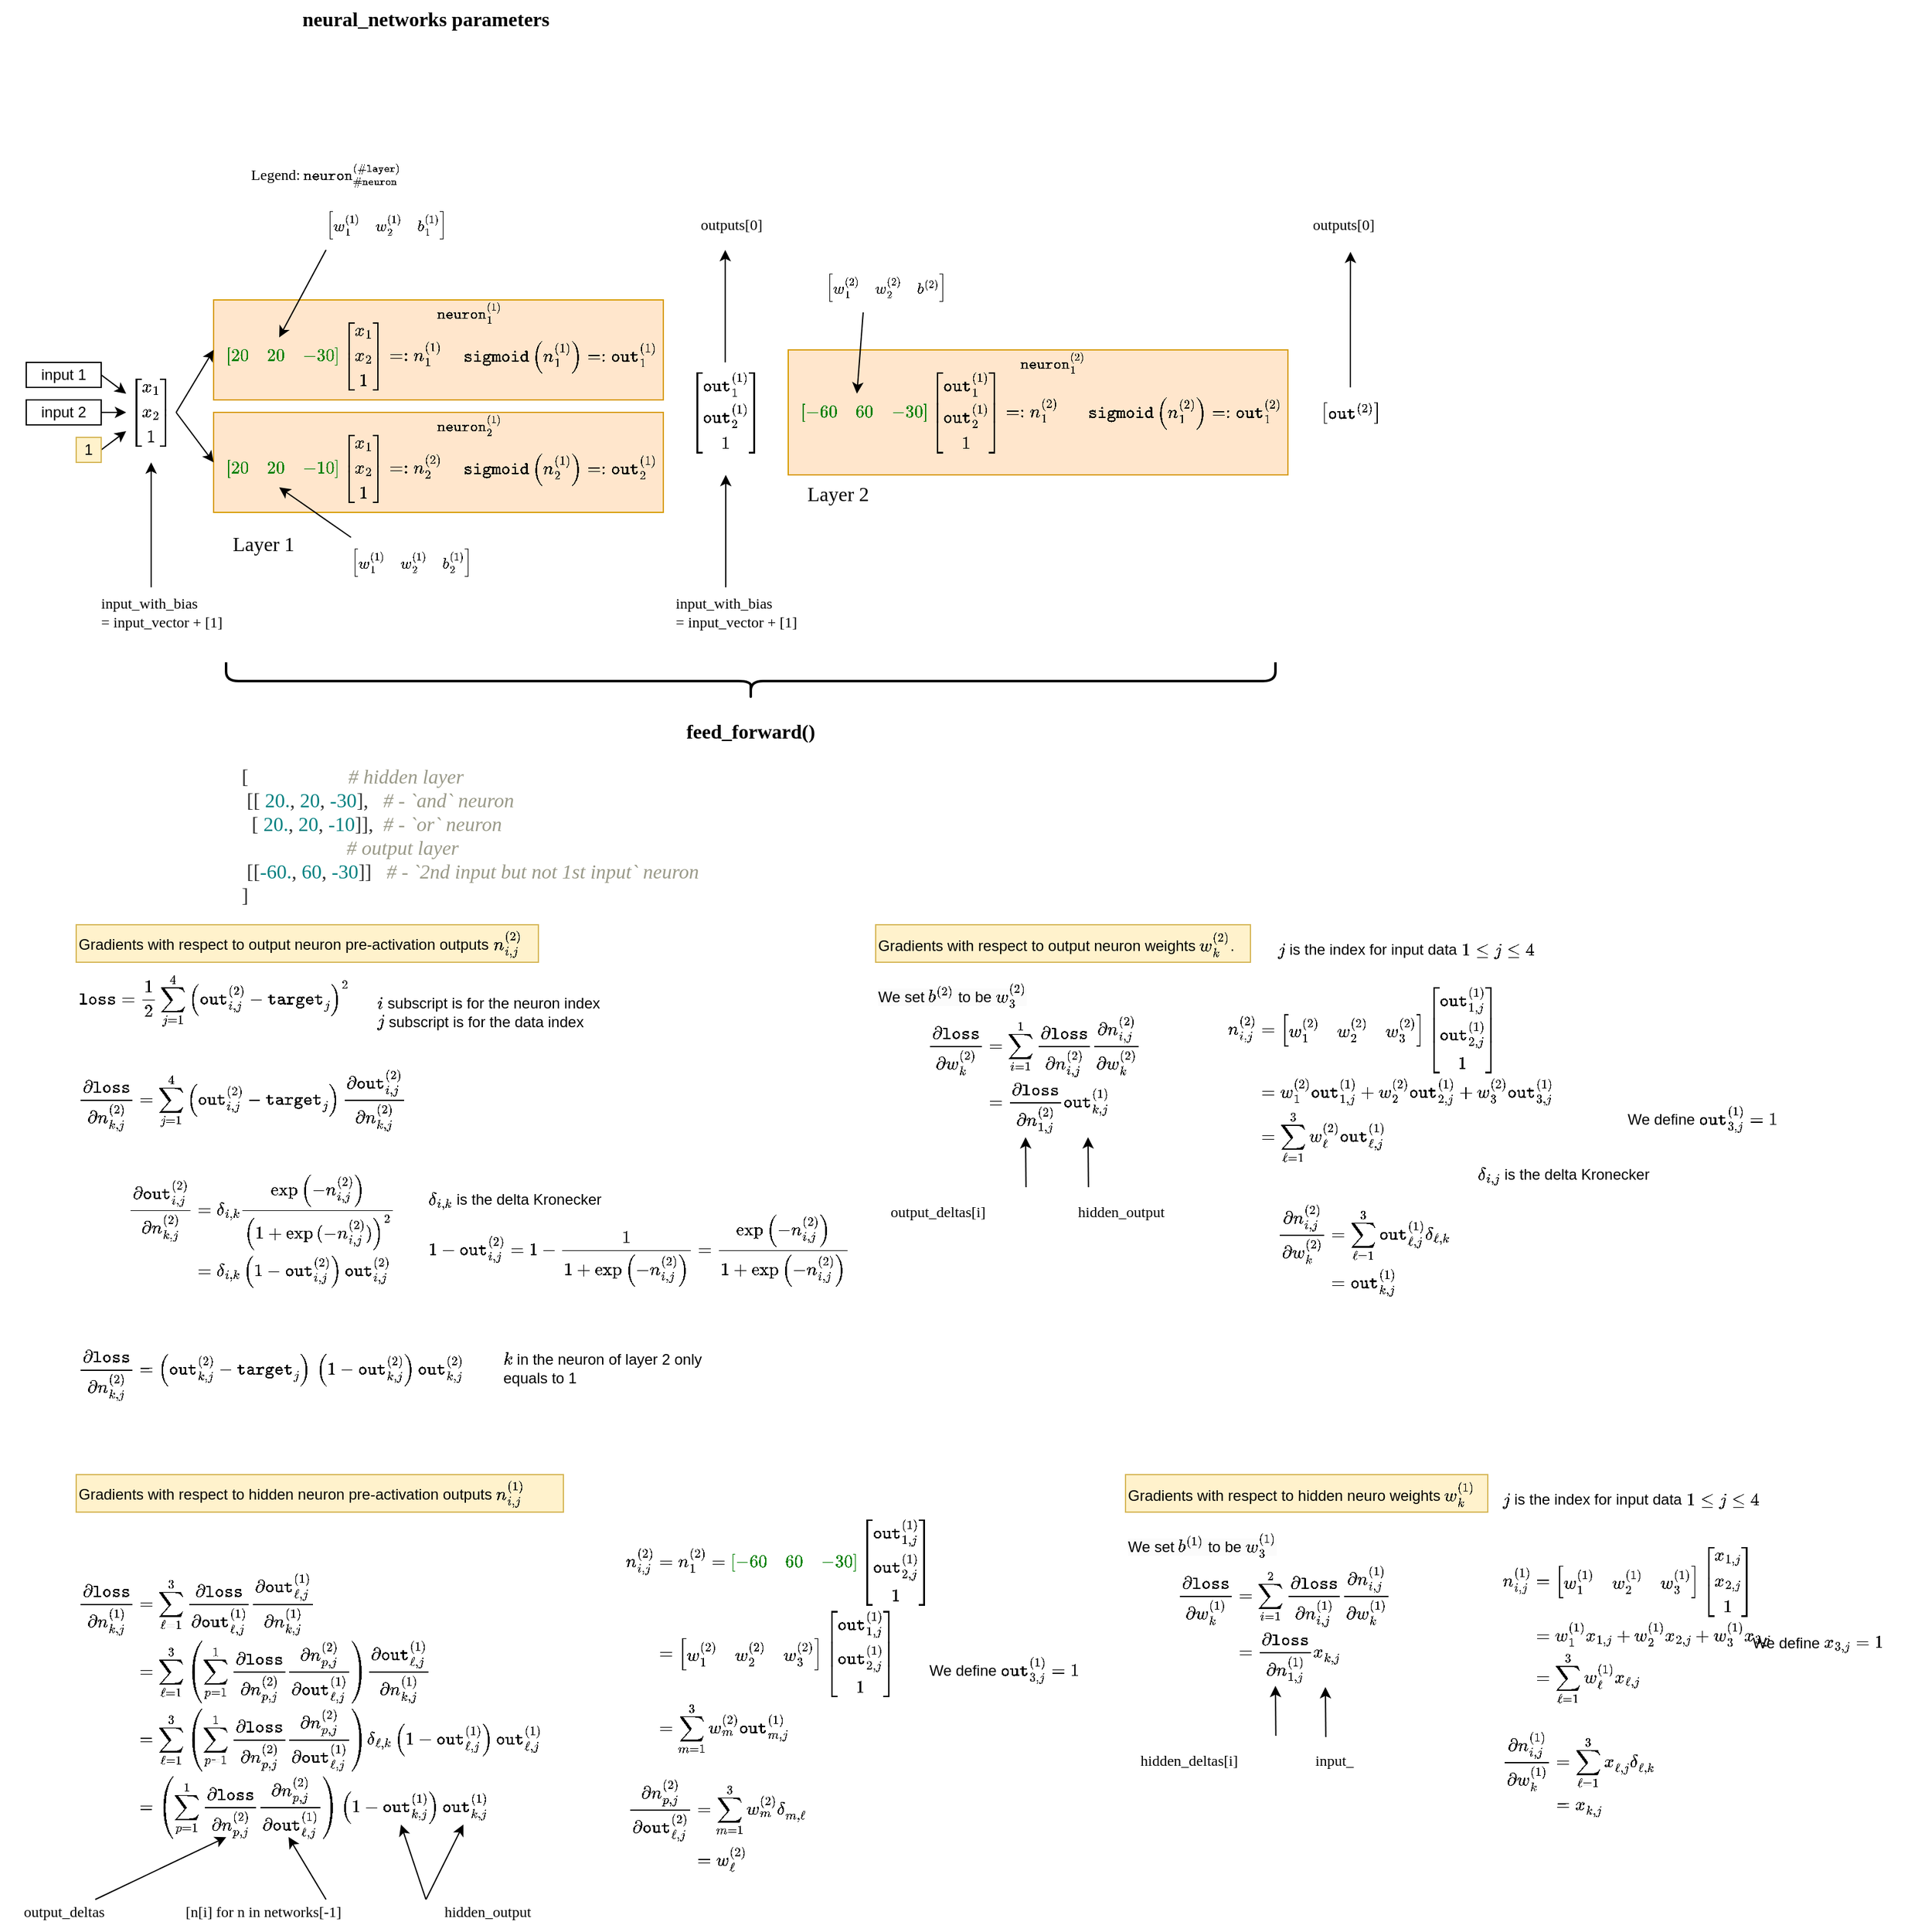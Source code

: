 <mxfile version="24.2.5" type="device">
  <diagram name="Page-1" id="Lqra2Z0Eu6S4rs1HsMGM">
    <mxGraphModel dx="797" dy="1633" grid="1" gridSize="10" guides="1" tooltips="1" connect="1" arrows="1" fold="1" page="1" pageScale="1" pageWidth="827" pageHeight="1169" math="1" shadow="0">
      <root>
        <mxCell id="0" />
        <mxCell id="1" parent="0" />
        <mxCell id="7jh2zFUbOjSaHQXrLeM8-22" value="" style="rounded=0;whiteSpace=wrap;html=1;fillColor=#ffe6cc;strokeColor=#d79b00;" parent="1" vertex="1">
          <mxGeometry x="650" y="30" width="400" height="100" as="geometry" />
        </mxCell>
        <mxCell id="7jh2zFUbOjSaHQXrLeM8-21" value="" style="rounded=0;whiteSpace=wrap;html=1;fillColor=#ffe6cc;strokeColor=#d79b00;" parent="1" vertex="1">
          <mxGeometry x="190" y="80" width="360" height="80" as="geometry" />
        </mxCell>
        <mxCell id="7jh2zFUbOjSaHQXrLeM8-20" value="" style="rounded=0;whiteSpace=wrap;html=1;fillColor=#ffe6cc;strokeColor=#d79b00;" parent="1" vertex="1">
          <mxGeometry x="190" y="-10" width="360" height="80" as="geometry" />
        </mxCell>
        <mxCell id="7jh2zFUbOjSaHQXrLeM8-33" style="rounded=0;orthogonalLoop=1;jettySize=auto;html=1;exitX=1;exitY=0.5;exitDx=0;exitDy=0;entryX=0;entryY=0.25;entryDx=0;entryDy=0;" parent="1" source="7jh2zFUbOjSaHQXrLeM8-1" target="7jh2zFUbOjSaHQXrLeM8-6" edge="1">
          <mxGeometry relative="1" as="geometry" />
        </mxCell>
        <mxCell id="7jh2zFUbOjSaHQXrLeM8-1" value="input 1" style="rounded=0;whiteSpace=wrap;html=1;" parent="1" vertex="1">
          <mxGeometry x="40" y="40" width="60" height="20" as="geometry" />
        </mxCell>
        <mxCell id="7jh2zFUbOjSaHQXrLeM8-34" style="edgeStyle=orthogonalEdgeStyle;rounded=0;orthogonalLoop=1;jettySize=auto;html=1;exitX=1;exitY=0.5;exitDx=0;exitDy=0;entryX=0;entryY=0.5;entryDx=0;entryDy=0;" parent="1" source="7jh2zFUbOjSaHQXrLeM8-2" target="7jh2zFUbOjSaHQXrLeM8-6" edge="1">
          <mxGeometry relative="1" as="geometry" />
        </mxCell>
        <mxCell id="7jh2zFUbOjSaHQXrLeM8-2" value="input 2" style="rounded=0;whiteSpace=wrap;html=1;" parent="1" vertex="1">
          <mxGeometry x="40" y="70" width="60" height="20" as="geometry" />
        </mxCell>
        <mxCell id="7jh2zFUbOjSaHQXrLeM8-35" style="rounded=0;orthogonalLoop=1;jettySize=auto;html=1;exitX=1;exitY=0.5;exitDx=0;exitDy=0;entryX=0;entryY=0.75;entryDx=0;entryDy=0;" parent="1" source="7jh2zFUbOjSaHQXrLeM8-3" target="7jh2zFUbOjSaHQXrLeM8-6" edge="1">
          <mxGeometry relative="1" as="geometry" />
        </mxCell>
        <mxCell id="7jh2zFUbOjSaHQXrLeM8-3" value="1" style="rounded=0;whiteSpace=wrap;html=1;fillColor=#fff2cc;strokeColor=#d6b656;" parent="1" vertex="1">
          <mxGeometry x="80" y="100" width="20" height="20" as="geometry" />
        </mxCell>
        <mxCell id="7jh2zFUbOjSaHQXrLeM8-4" value="&lt;pre class=&quot;hljs&quot; style=&quot;margin-top: 0px; margin-bottom: 0px; font-size: medium; overflow-x: auto; padding: 0.5em; color: rgb(51, 51, 51); background-image: initial; background-position: initial; background-size: initial; background-repeat: initial; background-attachment: initial; background-origin: initial; background-clip: initial;&quot;&gt;&lt;font face=&quot;Roboto Mono&quot; data-font-src=&quot;https://fonts.googleapis.com/css?family=Roboto+Mono&quot; style=&quot;&quot;&gt;[                    &lt;span class=&quot;hljs-comment&quot; style=&quot;color: rgb(153, 153, 136); font-style: italic;&quot;&gt;# hidden layer&lt;/span&gt;&lt;br&gt; [[ &lt;span class=&quot;hljs-number&quot; style=&quot;color: teal;&quot;&gt;20.&lt;/span&gt;, &lt;span class=&quot;hljs-number&quot; style=&quot;color: teal;&quot;&gt;20&lt;/span&gt;, &lt;span class=&quot;hljs-number&quot; style=&quot;color: teal;&quot;&gt;-30&lt;/span&gt;],   &lt;span class=&quot;hljs-comment&quot; style=&quot;color: rgb(153, 153, 136); font-style: italic;&quot;&gt;# - `and` neuron&lt;/span&gt;&lt;br&gt;  [ &lt;span class=&quot;hljs-number&quot; style=&quot;color: teal;&quot;&gt;20.&lt;/span&gt;, &lt;span class=&quot;hljs-number&quot; style=&quot;color: teal;&quot;&gt;20&lt;/span&gt;, &lt;span class=&quot;hljs-number&quot; style=&quot;color: teal;&quot;&gt;-10&lt;/span&gt;]],  &lt;span class=&quot;hljs-comment&quot; style=&quot;color: rgb(153, 153, 136); font-style: italic;&quot;&gt;# - `or` neuron&lt;/span&gt;&lt;br&gt;                     &lt;span class=&quot;hljs-comment&quot; style=&quot;color: rgb(153, 153, 136); font-style: italic;&quot;&gt;# output layer&lt;/span&gt;&lt;br&gt; [[&lt;span class=&quot;hljs-number&quot; style=&quot;color: teal;&quot;&gt;-60.&lt;/span&gt;, &lt;span class=&quot;hljs-number&quot; style=&quot;color: teal;&quot;&gt;60&lt;/span&gt;, &lt;span class=&quot;hljs-number&quot; style=&quot;color: teal;&quot;&gt;-30&lt;/span&gt;]]   &lt;span class=&quot;hljs-comment&quot; style=&quot;color: rgb(153, 153, 136); font-style: italic;&quot;&gt;# - `2nd input but not 1st input` neuron&lt;/span&gt;&lt;br&gt;]&lt;/font&gt;&lt;/pre&gt;" style="text;html=1;align=left;verticalAlign=top;whiteSpace=wrap;rounded=0;spacing=0;spacingLeft=6;" parent="1" vertex="1">
          <mxGeometry x="200" y="350" width="610" height="140" as="geometry" />
        </mxCell>
        <mxCell id="7jh2zFUbOjSaHQXrLeM8-36" style="rounded=0;orthogonalLoop=1;jettySize=auto;html=1;exitX=1;exitY=0.5;exitDx=0;exitDy=0;entryX=0;entryY=0.5;entryDx=0;entryDy=0;" parent="1" source="7jh2zFUbOjSaHQXrLeM8-6" target="7jh2zFUbOjSaHQXrLeM8-20" edge="1">
          <mxGeometry relative="1" as="geometry" />
        </mxCell>
        <mxCell id="7jh2zFUbOjSaHQXrLeM8-37" style="rounded=0;orthogonalLoop=1;jettySize=auto;html=1;exitX=1;exitY=0.5;exitDx=0;exitDy=0;entryX=0;entryY=0.5;entryDx=0;entryDy=0;" parent="1" source="7jh2zFUbOjSaHQXrLeM8-6" target="7jh2zFUbOjSaHQXrLeM8-21" edge="1">
          <mxGeometry relative="1" as="geometry" />
        </mxCell>
        <mxCell id="7jh2zFUbOjSaHQXrLeM8-6" value="\[&lt;br&gt;\begin{bmatrix}&lt;br&gt;  x_1 \\ x_2 \\ 1&lt;br&gt;\end{bmatrix}&lt;br&gt;\]" style="text;html=1;align=center;verticalAlign=middle;whiteSpace=wrap;rounded=0;spacing=0;spacingLeft=0;" parent="1" vertex="1">
          <mxGeometry x="120" y="50" width="40" height="60" as="geometry" />
        </mxCell>
        <mxCell id="7jh2zFUbOjSaHQXrLeM8-9" value="\[&lt;br&gt;{\color{green}\begin{bmatrix}&lt;br&gt;20 &amp;amp; 20 &amp;amp; -30&lt;br&gt;\end{bmatrix}}&lt;br&gt;\begin{bmatrix}&lt;br&gt;&amp;nbsp; x_1 \\ x_2 \\ 1&lt;br&gt;\end{bmatrix} =: n_1^{(1)}&lt;br&gt;\]" style="text;html=1;align=left;verticalAlign=middle;whiteSpace=wrap;rounded=0;spacing=0;spacingLeft=0;" parent="1" vertex="1">
          <mxGeometry x="200" y="20" width="170" height="30" as="geometry" />
        </mxCell>
        <mxCell id="7jh2zFUbOjSaHQXrLeM8-12" value="\[&lt;br&gt;{\color{green}\begin{bmatrix}&lt;br&gt;20 &amp;amp; 20 &amp;amp; -10&lt;br&gt;\end{bmatrix}}&lt;br&gt;\begin{bmatrix}&lt;br&gt;&amp;nbsp; x_1 \\ x_2 \\ 1&lt;br&gt;\end{bmatrix} =: n_2^{(2)}&lt;br&gt;\]" style="text;html=1;align=left;verticalAlign=middle;whiteSpace=wrap;rounded=0;spacing=0;spacingLeft=0;" parent="1" vertex="1">
          <mxGeometry x="200" y="110" width="170" height="30" as="geometry" />
        </mxCell>
        <mxCell id="7jh2zFUbOjSaHQXrLeM8-13" value="\[&lt;br&gt;&amp;nbsp; \texttt{sigmoid}\left(n_1^{(1)}\right) =: \texttt{out}_1^{(1)}&lt;br&gt;\]" style="text;html=1;align=left;verticalAlign=middle;whiteSpace=wrap;rounded=0;spacing=0;spacingLeft=0;" parent="1" vertex="1">
          <mxGeometry x="390" y="20" width="140" height="30" as="geometry" />
        </mxCell>
        <mxCell id="7jh2zFUbOjSaHQXrLeM8-14" value="\[&lt;br&gt;&amp;nbsp; \texttt{sigmoid}\left(n_2^{(1)}\right) =: \texttt{out}_2^{(1)}&lt;br&gt;\]" style="text;html=1;align=left;verticalAlign=middle;whiteSpace=wrap;rounded=0;spacing=0;spacingLeft=0;" parent="1" vertex="1">
          <mxGeometry x="390" y="110" width="140" height="30" as="geometry" />
        </mxCell>
        <mxCell id="7jh2zFUbOjSaHQXrLeM8-15" value="\[&lt;br&gt;\begin{bmatrix}&lt;br&gt;  \texttt{out}_1^{(1)} \\ \texttt{out}_2^{(1)} \\ 1&lt;br&gt;\end{bmatrix}&lt;br&gt;\]" style="text;html=1;align=center;verticalAlign=middle;whiteSpace=wrap;rounded=0;spacing=0;spacingLeft=0;" parent="1" vertex="1">
          <mxGeometry x="580" y="30" width="40" height="100" as="geometry" />
        </mxCell>
        <mxCell id="7jh2zFUbOjSaHQXrLeM8-16" value="\[&lt;br&gt;{\color{green}\begin{bmatrix}&lt;br&gt;-60 &amp;amp; 60 &amp;amp; -30&lt;br&gt;\end{bmatrix}}&lt;br&gt;\begin{bmatrix}&lt;br&gt;&amp;nbsp; \texttt{out}_1^{(1)} \\ \texttt{out}_2^{(1)} \\ 1&lt;br&gt;\end{bmatrix} =: n_1^{(2)}&lt;br&gt;\]" style="text;html=1;align=left;verticalAlign=middle;whiteSpace=wrap;rounded=0;spacing=0;spacingLeft=0;" parent="1" vertex="1">
          <mxGeometry x="660" y="65" width="180" height="30" as="geometry" />
        </mxCell>
        <mxCell id="7jh2zFUbOjSaHQXrLeM8-19" value="\[&lt;br&gt;&amp;nbsp; \texttt{sigmoid}\left(n_1^{(2)}\right) =: \texttt{out}_1^{(2)}&lt;br&gt;\]" style="text;html=1;align=left;verticalAlign=middle;whiteSpace=wrap;rounded=0;spacing=0;spacingLeft=0;" parent="1" vertex="1">
          <mxGeometry x="890" y="65" width="140" height="30" as="geometry" />
        </mxCell>
        <mxCell id="7jh2zFUbOjSaHQXrLeM8-25" value="&lt;font style=&quot;font-size: 16px;&quot; data-font-src=&quot;https://fonts.googleapis.com/css?family=Roboto+Mono&quot; face=&quot;Roboto Mono&quot;&gt;Layer 1&lt;/font&gt;" style="text;html=1;align=center;verticalAlign=middle;whiteSpace=wrap;rounded=0;spacing=0;spacingLeft=0;" parent="1" vertex="1">
          <mxGeometry x="190" y="170" width="80" height="30" as="geometry" />
        </mxCell>
        <mxCell id="7jh2zFUbOjSaHQXrLeM8-26" value="&lt;font face=&quot;Roboto Mono&quot; data-font-src=&quot;https://fonts.googleapis.com/css?family=Roboto+Mono&quot; style=&quot;font-size: 12px;&quot;&gt;&lt;b&gt;\(\texttt{neuron}_1^{(1)} \)&lt;/b&gt;&lt;/font&gt;" style="text;html=1;align=center;verticalAlign=middle;whiteSpace=wrap;rounded=0;spacing=0;spacingLeft=0;" parent="1" vertex="1">
          <mxGeometry x="360" y="-10" width="70" height="20" as="geometry" />
        </mxCell>
        <mxCell id="7jh2zFUbOjSaHQXrLeM8-30" value="&lt;font face=&quot;Roboto Mono&quot; data-font-src=&quot;https://fonts.googleapis.com/css?family=Roboto+Mono&quot; style=&quot;font-size: 12px;&quot;&gt;&lt;b&gt;\(\texttt{neuron}_2^{(1)} \)&lt;/b&gt;&lt;/font&gt;" style="text;html=1;align=center;verticalAlign=middle;whiteSpace=wrap;rounded=0;spacing=0;spacingLeft=0;" parent="1" vertex="1">
          <mxGeometry x="360" y="80" width="70" height="20" as="geometry" />
        </mxCell>
        <mxCell id="7jh2zFUbOjSaHQXrLeM8-31" value="&lt;font face=&quot;Roboto Mono&quot; data-font-src=&quot;https://fonts.googleapis.com/css?family=Roboto+Mono&quot; style=&quot;font-size: 12px;&quot;&gt;&lt;b&gt;\(\texttt{neuron}_1^{(2)} \)&lt;/b&gt;&lt;/font&gt;" style="text;html=1;align=center;verticalAlign=middle;whiteSpace=wrap;rounded=0;spacing=0;spacingLeft=0;" parent="1" vertex="1">
          <mxGeometry x="827" y="30" width="70" height="20" as="geometry" />
        </mxCell>
        <mxCell id="7jh2zFUbOjSaHQXrLeM8-32" value="&lt;font style=&quot;font-size: 16px;&quot; data-font-src=&quot;https://fonts.googleapis.com/css?family=Roboto+Mono&quot; face=&quot;Roboto Mono&quot;&gt;Layer 2&lt;/font&gt;" style="text;html=1;align=center;verticalAlign=middle;whiteSpace=wrap;rounded=0;spacing=0;spacingLeft=0;" parent="1" vertex="1">
          <mxGeometry x="650" y="130" width="80" height="30" as="geometry" />
        </mxCell>
        <mxCell id="7jh2zFUbOjSaHQXrLeM8-39" style="edgeStyle=orthogonalEdgeStyle;rounded=0;orthogonalLoop=1;jettySize=auto;html=1;exitX=0.25;exitY=0;exitDx=0;exitDy=0;" parent="1" source="7jh2zFUbOjSaHQXrLeM8-38" edge="1">
          <mxGeometry relative="1" as="geometry">
            <mxPoint x="140" y="120" as="targetPoint" />
          </mxGeometry>
        </mxCell>
        <mxCell id="7jh2zFUbOjSaHQXrLeM8-38" value="&lt;font style=&quot;font-size: 12px;&quot; data-font-src=&quot;https://fonts.googleapis.com/css?family=Roboto+Mono&quot; face=&quot;Roboto Mono&quot;&gt;input_with_bias&lt;/font&gt;&lt;div&gt;&lt;font style=&quot;font-size: 12px;&quot; data-font-src=&quot;https://fonts.googleapis.com/css?family=Roboto+Mono&quot; face=&quot;Roboto Mono&quot;&gt;= input_vector + [1]&lt;/font&gt;&lt;/div&gt;" style="text;html=1;align=left;verticalAlign=middle;whiteSpace=wrap;rounded=0;spacing=0;spacingLeft=0;" parent="1" vertex="1">
          <mxGeometry x="100" y="220" width="160" height="40" as="geometry" />
        </mxCell>
        <mxCell id="7jh2zFUbOjSaHQXrLeM8-41" style="edgeStyle=orthogonalEdgeStyle;rounded=0;orthogonalLoop=1;jettySize=auto;html=1;exitX=0.25;exitY=0;exitDx=0;exitDy=0;entryX=0.5;entryY=1;entryDx=0;entryDy=0;" parent="1" source="7jh2zFUbOjSaHQXrLeM8-40" target="7jh2zFUbOjSaHQXrLeM8-15" edge="1">
          <mxGeometry relative="1" as="geometry" />
        </mxCell>
        <mxCell id="7jh2zFUbOjSaHQXrLeM8-40" value="&lt;font style=&quot;font-size: 12px;&quot; data-font-src=&quot;https://fonts.googleapis.com/css?family=Roboto+Mono&quot; face=&quot;Roboto Mono&quot;&gt;input_with_bias&lt;/font&gt;&lt;div&gt;&lt;font style=&quot;font-size: 12px;&quot; data-font-src=&quot;https://fonts.googleapis.com/css?family=Roboto+Mono&quot; face=&quot;Roboto Mono&quot;&gt;= input_vector + [1]&lt;/font&gt;&lt;/div&gt;" style="text;html=1;align=left;verticalAlign=middle;whiteSpace=wrap;rounded=0;spacing=0;spacingLeft=0;" parent="1" vertex="1">
          <mxGeometry x="560" y="220" width="160" height="40" as="geometry" />
        </mxCell>
        <mxCell id="7jh2zFUbOjSaHQXrLeM8-42" value="\[&lt;br&gt;\begin{bmatrix}&lt;br&gt;  \texttt{out}^{(2)}&lt;br&gt;\end{bmatrix}&lt;br&gt;\]" style="text;html=1;align=center;verticalAlign=middle;whiteSpace=wrap;rounded=0;spacing=0;spacingLeft=0;" parent="1" vertex="1">
          <mxGeometry x="1080" y="60" width="40" height="40" as="geometry" />
        </mxCell>
        <mxCell id="7jh2zFUbOjSaHQXrLeM8-43" value="" style="shape=curlyBracket;whiteSpace=wrap;html=1;rounded=1;flipH=1;labelPosition=right;verticalLabelPosition=middle;align=left;verticalAlign=middle;rotation=90;strokeWidth=2;" parent="1" vertex="1">
          <mxGeometry x="605" y="-125" width="30" height="840" as="geometry" />
        </mxCell>
        <mxCell id="7jh2zFUbOjSaHQXrLeM8-44" value="&lt;font face=&quot;Roboto Mono&quot;&gt;&lt;span style=&quot;font-size: 16px;&quot;&gt;&lt;b&gt;feed_forward()&lt;/b&gt;&lt;/span&gt;&lt;/font&gt;" style="text;html=1;align=center;verticalAlign=middle;whiteSpace=wrap;rounded=0;spacing=0;spacingLeft=0;" parent="1" vertex="1">
          <mxGeometry x="580" y="320" width="80" height="30" as="geometry" />
        </mxCell>
        <mxCell id="7jh2zFUbOjSaHQXrLeM8-45" value="&lt;font face=&quot;Roboto Mono&quot;&gt;&lt;span style=&quot;font-size: 16px;&quot;&gt;&lt;b&gt;neural_networks parameters&lt;/b&gt;&lt;/span&gt;&lt;/font&gt;" style="text;html=1;align=center;verticalAlign=middle;whiteSpace=wrap;rounded=0;spacing=0;spacingLeft=0;" parent="1" vertex="1">
          <mxGeometry x="210" y="-250" width="300" height="30" as="geometry" />
        </mxCell>
        <mxCell id="7jh2zFUbOjSaHQXrLeM8-46" style="edgeStyle=orthogonalEdgeStyle;rounded=0;orthogonalLoop=1;jettySize=auto;html=1;exitX=0.25;exitY=0;exitDx=0;exitDy=0;entryX=0.5;entryY=1;entryDx=0;entryDy=0;" parent="1" edge="1">
          <mxGeometry relative="1" as="geometry">
            <mxPoint x="599.58" y="40" as="sourcePoint" />
            <mxPoint x="599.58" y="-50" as="targetPoint" />
          </mxGeometry>
        </mxCell>
        <mxCell id="7jh2zFUbOjSaHQXrLeM8-47" value="&lt;font face=&quot;Roboto Mono&quot;&gt;outputs[0]&lt;/font&gt;" style="text;html=1;align=left;verticalAlign=middle;whiteSpace=wrap;rounded=0;spacing=0;spacingLeft=0;" parent="1" vertex="1">
          <mxGeometry x="580" y="-90" width="80" height="40" as="geometry" />
        </mxCell>
        <mxCell id="7jh2zFUbOjSaHQXrLeM8-48" value="&lt;font face=&quot;Roboto Mono&quot;&gt;outputs[0]&lt;/font&gt;" style="text;html=1;align=left;verticalAlign=middle;whiteSpace=wrap;rounded=0;spacing=0;spacingLeft=0;" parent="1" vertex="1">
          <mxGeometry x="1070" y="-90" width="80" height="40" as="geometry" />
        </mxCell>
        <mxCell id="7jh2zFUbOjSaHQXrLeM8-49" style="edgeStyle=orthogonalEdgeStyle;rounded=0;orthogonalLoop=1;jettySize=auto;html=1;exitX=0.5;exitY=0;exitDx=0;exitDy=0;entryX=0.376;entryY=1.036;entryDx=0;entryDy=0;entryPerimeter=0;" parent="1" source="7jh2zFUbOjSaHQXrLeM8-42" target="7jh2zFUbOjSaHQXrLeM8-48" edge="1">
          <mxGeometry relative="1" as="geometry">
            <mxPoint x="1089.58" y="40" as="sourcePoint" />
            <mxPoint x="1089.58" y="-50" as="targetPoint" />
          </mxGeometry>
        </mxCell>
        <mxCell id="D-yXACAH2dMFJN6-eMAc-1" value="\[&lt;br&gt;\texttt{loss} = \frac{1}{2}\sum_{j=1}^4&lt;br&gt;\left(\texttt{out}_{i,j}^{(2)} - \texttt{target}_j \right)^2&lt;br&gt;\]" style="text;html=1;align=left;verticalAlign=middle;whiteSpace=wrap;rounded=0;" parent="1" vertex="1">
          <mxGeometry x="80" y="520" width="170" height="60" as="geometry" />
        </mxCell>
        <mxCell id="D-yXACAH2dMFJN6-eMAc-2" value="\(i\) subscript is for the neuron index&lt;br&gt;\(j\) subscript is for the data index" style="text;html=1;align=left;verticalAlign=middle;whiteSpace=wrap;rounded=0;" parent="1" vertex="1">
          <mxGeometry x="319" y="540" width="190" height="40" as="geometry" />
        </mxCell>
        <mxCell id="D-yXACAH2dMFJN6-eMAc-3" value="&lt;font face=&quot;Roboto Mono&quot; data-font-src=&quot;https://fonts.googleapis.com/css?family=Roboto+Mono&quot; style=&quot;font-size: 12px;&quot;&gt;Legend: \(\texttt{neuron}_{\#\texttt{neuron}}^{(\# \texttt{layer})} \)&lt;/font&gt;" style="text;html=1;align=center;verticalAlign=middle;whiteSpace=wrap;rounded=0;spacing=0;spacingLeft=0;" parent="1" vertex="1">
          <mxGeometry x="200" y="-120" width="160" height="20" as="geometry" />
        </mxCell>
        <mxCell id="D-yXACAH2dMFJN6-eMAc-4" value="\[&lt;br&gt;\frac{\partial \texttt{loss}}{\partial n_{k,j}^{(2)}} &lt;br&gt;= \sum_{j=1}^4&lt;br&gt;&amp;nbsp; &amp;nbsp;\left(\texttt{out}_{i,j}^{(2)} -&amp;nbsp; &amp;nbsp; &amp;nbsp; \texttt{target}_j \right) \, \frac{\partial \texttt{out}_{i,j}^{(2)}}{\partial n_{k,j}^{(2)}}&lt;br&gt;\]" style="text;html=1;align=left;verticalAlign=middle;whiteSpace=wrap;rounded=0;" parent="1" vertex="1">
          <mxGeometry x="80" y="600" width="290" height="60" as="geometry" />
        </mxCell>
        <mxCell id="3pLB3Bofpv_VdnrOgmji-1" value="\[&lt;br&gt;\begin{align*}&lt;br&gt;&amp;nbsp;\frac{\partial \texttt{out}_{i,j}^{(2)}}{\partial n_{k,j}^{(2)}}&lt;br&gt;&amp;amp;= \delta_{i,k} \frac{\exp{\left(-n_{ i,j}^{(2)}\right)}}{\left(1 + \exp{(-n_{i,j}^{(2)})}\right)^2} \\&lt;br&gt;&amp;amp;=\delta_{i,k} \left(1 - \texttt{out}_{i,j}^{(2)}\right) \, \texttt{out}_{i,j}^{(2)}&amp;nbsp;&lt;br&gt;\end{align*}&lt;br&gt;\]" style="text;html=1;align=left;verticalAlign=middle;whiteSpace=wrap;rounded=0;" parent="1" vertex="1">
          <mxGeometry x="120" y="680" width="220" height="110" as="geometry" />
        </mxCell>
        <mxCell id="3pLB3Bofpv_VdnrOgmji-2" value="\(\delta_{i,k}\) is the delta Kronecker" style="text;html=1;align=left;verticalAlign=middle;whiteSpace=wrap;rounded=0;" parent="1" vertex="1">
          <mxGeometry x="360" y="680" width="170" height="60" as="geometry" />
        </mxCell>
        <mxCell id="3pLB3Bofpv_VdnrOgmji-3" value="\[&lt;br&gt;1 - \texttt{out}_{i,j}^{(2)}&lt;br&gt;&amp;nbsp;= 1 - \frac{1}{1 + \exp{\left(-n_{i,j}^{(2)}\right)}}&lt;br&gt;&amp;nbsp;= \frac{\exp{\left(-n_{i,j}^{(2)}\right)}}{1 + \exp{\left(-n_{i,j}^{(2)}\right)}}&lt;br&gt;\]" style="text;html=1;align=left;verticalAlign=middle;whiteSpace=wrap;rounded=0;" parent="1" vertex="1">
          <mxGeometry x="360" y="720" width="170" height="60" as="geometry" />
        </mxCell>
        <mxCell id="3pLB3Bofpv_VdnrOgmji-4" value="\[&lt;br&gt;\frac{\partial \texttt{loss}}{\partial n_{k,j}^{(2)}} &lt;br&gt;=&amp;nbsp;\left(\texttt{out}_{k,j}^{(2)} -&amp;nbsp; &amp;nbsp; &amp;nbsp; \texttt{target}_j \right) \,\left(1 - \texttt{out}_{k,j}^{(2)}\right) \, \texttt{out}_{k,j}^{(2)}&amp;nbsp;&lt;br&gt;\]" style="text;html=1;align=left;verticalAlign=middle;whiteSpace=wrap;rounded=0;" parent="1" vertex="1">
          <mxGeometry x="80" y="820" width="290" height="60" as="geometry" />
        </mxCell>
        <mxCell id="xv4jjvaJo30C2d4thXQq-1" style="rounded=0;orthogonalLoop=1;jettySize=auto;html=1;entryX=0.25;entryY=0;entryDx=0;entryDy=0;" edge="1" parent="1" target="7jh2zFUbOjSaHQXrLeM8-16">
          <mxGeometry relative="1" as="geometry">
            <mxPoint x="710" as="sourcePoint" />
            <mxPoint x="609.58" y="-40" as="targetPoint" />
          </mxGeometry>
        </mxCell>
        <mxCell id="xv4jjvaJo30C2d4thXQq-2" value="&lt;font face=&quot;Roboto Mono&quot;&gt;\[&lt;br&gt;\begin{bmatrix}&lt;br&gt;&amp;nbsp; &amp;nbsp;w_1^{(2)} &amp;amp; w_2^{(2)} &amp;amp; b^{(2)}&lt;br&gt;\end{bmatrix}&lt;br&gt;\]&lt;/font&gt;" style="text;html=1;align=left;verticalAlign=middle;whiteSpace=wrap;rounded=0;spacing=0;spacingLeft=0;" vertex="1" parent="1">
          <mxGeometry x="680" y="-40" width="160" height="40" as="geometry" />
        </mxCell>
        <mxCell id="xv4jjvaJo30C2d4thXQq-3" value="&lt;font face=&quot;Roboto Mono&quot;&gt;\[&lt;br&gt;\begin{bmatrix}&lt;br&gt;&amp;nbsp; &amp;nbsp;w_1^{(1)} &amp;amp; w_2^{(1)} &amp;amp; b_1^{(1)}&lt;br&gt;\end{bmatrix}&lt;br&gt;\]&lt;/font&gt;" style="text;html=1;align=left;verticalAlign=middle;whiteSpace=wrap;rounded=0;spacing=0;spacingLeft=0;" vertex="1" parent="1">
          <mxGeometry x="280" y="-90" width="160" height="40" as="geometry" />
        </mxCell>
        <mxCell id="xv4jjvaJo30C2d4thXQq-4" style="rounded=0;orthogonalLoop=1;jettySize=auto;html=1;entryX=0.25;entryY=0;entryDx=0;entryDy=0;" edge="1" parent="1" target="7jh2zFUbOjSaHQXrLeM8-9">
          <mxGeometry relative="1" as="geometry">
            <mxPoint x="280" y="-50" as="sourcePoint" />
            <mxPoint x="275" y="15" as="targetPoint" />
          </mxGeometry>
        </mxCell>
        <mxCell id="xv4jjvaJo30C2d4thXQq-5" value="&lt;font face=&quot;Roboto Mono&quot;&gt;\[&lt;br&gt;\begin{bmatrix}&lt;br&gt;&amp;nbsp; &amp;nbsp;w_1^{(1)} &amp;amp; w_2^{(1)} &amp;amp; b_2^{(1)}&lt;br&gt;\end{bmatrix}&lt;br&gt;\]&lt;/font&gt;" style="text;html=1;align=left;verticalAlign=middle;whiteSpace=wrap;rounded=0;spacing=0;spacingLeft=0;" vertex="1" parent="1">
          <mxGeometry x="300" y="180" width="160" height="40" as="geometry" />
        </mxCell>
        <mxCell id="xv4jjvaJo30C2d4thXQq-6" style="rounded=0;orthogonalLoop=1;jettySize=auto;html=1;entryX=0.25;entryY=1;entryDx=0;entryDy=0;exitX=0;exitY=0;exitDx=0;exitDy=0;" edge="1" parent="1" source="xv4jjvaJo30C2d4thXQq-5" target="7jh2zFUbOjSaHQXrLeM8-12">
          <mxGeometry relative="1" as="geometry">
            <mxPoint x="290" y="-40" as="sourcePoint" />
            <mxPoint x="253" y="30" as="targetPoint" />
          </mxGeometry>
        </mxCell>
        <mxCell id="xv4jjvaJo30C2d4thXQq-7" value="Gradients with respect to output neuron pre-activation outputs \(n_{i,j}^{(2)}\)&amp;nbsp;" style="text;html=1;align=left;verticalAlign=middle;whiteSpace=wrap;rounded=0;fillColor=#fff2cc;strokeColor=#d6b656;" vertex="1" parent="1">
          <mxGeometry x="80" y="490" width="370" height="30" as="geometry" />
        </mxCell>
        <mxCell id="xv4jjvaJo30C2d4thXQq-8" value="Gradients with respect to output neuron weights \(w_k^{(2)}\)." style="text;html=1;align=left;verticalAlign=middle;whiteSpace=wrap;rounded=0;fillColor=#fff2cc;strokeColor=#d6b656;" vertex="1" parent="1">
          <mxGeometry x="720" y="490" width="300" height="30" as="geometry" />
        </mxCell>
        <mxCell id="xv4jjvaJo30C2d4thXQq-9" value="\[&lt;br&gt;\begin{align*}&lt;br&gt;\frac{\partial \texttt{loss}}{\partial w_k^{(2)}} &lt;br&gt;&amp;amp;= \sum_{i=1}^1\frac{\partial \texttt{loss}}{\partial n_{i,j}^{(2)}}&lt;br&gt;&amp;nbsp; &amp;nbsp; \frac{\partial n_{i,j}^{(2)}}{\partial w_k^{(2)}} \\&lt;br&gt;&amp;amp;= \frac{\partial \texttt{loss}}{\partial n_{1,j}^{(2)}}&lt;br&gt;&amp;nbsp; &amp;nbsp; &amp;nbsp;\texttt{out}_{k,j}^{(1)}&lt;br&gt;\end{align*}&lt;br&gt;\]" style="text;html=1;align=left;verticalAlign=middle;whiteSpace=wrap;rounded=0;" vertex="1" parent="1">
          <mxGeometry x="760" y="560" width="270" height="100" as="geometry" />
        </mxCell>
        <mxCell id="xv4jjvaJo30C2d4thXQq-11" value="\[&lt;br&gt;\begin{align*}&lt;br&gt;n_{i,j}^{(2)} &amp;amp;=\begin{bmatrix}&lt;br&gt;&amp;nbsp; &amp;nbsp; w_1^{(2)} &amp;amp; w_2^{(2)} &amp;amp; w_3^{(2)}&lt;br&gt;&amp;nbsp; &amp;nbsp; \end{bmatrix}&lt;br&gt;&amp;nbsp;\begin{bmatrix}&lt;br&gt;&amp;nbsp; &amp;nbsp; &amp;nbsp;\texttt{out}_{1,j}^{(1)} \\ \texttt{out}_{2,j}^{(1)} \\ 1&lt;br&gt;&amp;nbsp; \end{bmatrix} \\&lt;br&gt;&amp;nbsp; &amp;amp;=&amp;nbsp;w_1^{(2)}&amp;nbsp;\texttt{out}_{1, j}^{(1)} +&lt;br&gt;&amp;nbsp; &amp;nbsp; &amp;nbsp; &amp;nbsp;&amp;nbsp;w_2^{(2)}&amp;nbsp;\texttt{out}_{2,j}^{(1)} +&amp;nbsp;&lt;br&gt;&amp;nbsp; &amp;nbsp; &amp;nbsp; &amp;nbsp; w_3^{(2)} \texttt{out}_{3, j}^{(1)} \\&lt;br&gt;&amp;nbsp; &amp;amp;= \sum_{\ell=1}^3 w_\ell^{(2)}&lt;br&gt;&amp;nbsp; &amp;nbsp; &amp;nbsp; &amp;nbsp; &amp;nbsp;\texttt{out}_{\ell,j}^{(1)}&lt;br&gt;\end{align*}&lt;br&gt;\]" style="text;html=1;align=left;verticalAlign=middle;whiteSpace=wrap;rounded=0;" vertex="1" parent="1">
          <mxGeometry x="1000" y="560" width="240" height="100" as="geometry" />
        </mxCell>
        <mxCell id="xv4jjvaJo30C2d4thXQq-12" value="\[&lt;br&gt;\begin{align*}&lt;br&gt;\frac{\partial n_{i,j}^{(2)}}{\partial w_k^{(2)}}&lt;br&gt;&amp;nbsp;&amp;amp;= \sum_{\ell=1}^3 \texttt{out}_{\ell,j}^{(1)} \delta_{\ell,k} \\&lt;br&gt;&amp;nbsp;&amp;amp;= \texttt{out}_{k,j}^{(1)}&lt;br&gt;\end{align*}&lt;br&gt;\]" style="text;html=1;align=left;verticalAlign=middle;whiteSpace=wrap;rounded=0;" vertex="1" parent="1">
          <mxGeometry x="1040" y="700" width="240" height="100" as="geometry" />
        </mxCell>
        <mxCell id="xv4jjvaJo30C2d4thXQq-13" value="\(j\) is the index for input data \(1 \leq j \leq 4\)" style="text;html=1;align=left;verticalAlign=middle;whiteSpace=wrap;rounded=0;" vertex="1" parent="1">
          <mxGeometry x="1040" y="500" width="230" height="20" as="geometry" />
        </mxCell>
        <mxCell id="xv4jjvaJo30C2d4thXQq-14" value="We define \(\texttt{out}_{3,j}^{(1)} = 1\)" style="text;html=1;align=left;verticalAlign=middle;whiteSpace=wrap;rounded=0;" vertex="1" parent="1">
          <mxGeometry x="1320" y="630" width="139" height="30" as="geometry" />
        </mxCell>
        <mxCell id="xv4jjvaJo30C2d4thXQq-15" value="\(\delta_{i,j}\) is the delta Kronecker" style="text;html=1;align=left;verticalAlign=middle;whiteSpace=wrap;rounded=0;" vertex="1" parent="1">
          <mxGeometry x="1200" y="680" width="170" height="20" as="geometry" />
        </mxCell>
        <mxCell id="xv4jjvaJo30C2d4thXQq-17" style="rounded=0;orthogonalLoop=1;jettySize=auto;html=1;entryX=0.5;entryY=1;entryDx=0;entryDy=0;" edge="1" parent="1">
          <mxGeometry relative="1" as="geometry">
            <mxPoint x="840.34" y="700" as="sourcePoint" />
            <mxPoint x="840" y="660" as="targetPoint" />
          </mxGeometry>
        </mxCell>
        <mxCell id="xv4jjvaJo30C2d4thXQq-18" value="&lt;font data-font-src=&quot;https://fonts.googleapis.com/css?family=Roboto+Mono&quot; face=&quot;Roboto Mono&quot;&gt;output_deltas[i]&lt;/font&gt;" style="text;html=1;align=left;verticalAlign=middle;whiteSpace=wrap;rounded=0;" vertex="1" parent="1">
          <mxGeometry x="730" y="710" width="120" height="20" as="geometry" />
        </mxCell>
        <mxCell id="xv4jjvaJo30C2d4thXQq-19" value="&lt;span style=&quot;color: rgb(0, 0, 0); font-family: Helvetica; font-size: 12px; font-style: normal; font-variant-ligatures: normal; font-variant-caps: normal; font-weight: 400; letter-spacing: normal; orphans: 2; text-align: left; text-indent: 0px; text-transform: none; widows: 2; word-spacing: 0px; -webkit-text-stroke-width: 0px; white-space: normal; background-color: rgb(251, 251, 251); text-decoration-thickness: initial; text-decoration-style: initial; text-decoration-color: initial; display: inline !important; float: none;&quot;&gt;We set \(b^{(2)}\) to be \(w_3^{(2)}\)&lt;/span&gt;" style="text;whiteSpace=wrap;html=1;" vertex="1" parent="1">
          <mxGeometry x="720" y="530" width="220" height="30" as="geometry" />
        </mxCell>
        <mxCell id="xv4jjvaJo30C2d4thXQq-20" value="Gradients with respect to hidden neuron pre-activation outputs \(n_{i, j}^{(1)}\)" style="text;html=1;align=left;verticalAlign=middle;whiteSpace=wrap;rounded=0;fillColor=#fff2cc;strokeColor=#d6b656;" vertex="1" parent="1">
          <mxGeometry x="80" y="930" width="390" height="30" as="geometry" />
        </mxCell>
        <mxCell id="xv4jjvaJo30C2d4thXQq-21" value="\[&lt;br&gt;\begin{align*}&lt;br&gt;\frac{\partial \texttt{loss}}{\partial n_{k,j}^{(1)}}&lt;br&gt;&amp;amp;= \sum_{\ell=1}^3\frac{\partial \texttt{loss}}{\partial \texttt{out}_{\ell, j}^{(1)}}&lt;br&gt;&amp;nbsp; &amp;nbsp; &amp;nbsp;\frac{\partial \texttt{out}_{\ell, j}^{(1)}}{\partial n_{k,j}^{(1)}} \\&lt;br&gt;&amp;amp;=\sum_{\ell=1}^3 \left(&lt;br&gt;&amp;nbsp; &amp;nbsp; &amp;nbsp; \sum_{p=1}^1&lt;br&gt;&amp;nbsp; &amp;nbsp; &amp;nbsp; \frac{\partial \texttt{loss}}{\partial n_{p,j}^{(2)}}&lt;br&gt;&amp;nbsp; &amp;nbsp; &amp;nbsp; \frac{\partial n_{p,j}^{(2)}}{\partial \texttt{out}_{\ell,j}^{(1)}}&lt;br&gt;&amp;nbsp; &amp;nbsp; &amp;nbsp; \right)&lt;br&gt;&amp;nbsp; &amp;nbsp; &amp;nbsp;\frac{\partial \texttt{out}_{\ell,j}^{(1)}}{\partial n_{k, j}^{(1)}} \\&lt;br&gt;&amp;amp;= \sum_{\ell=1}^3 \left(&lt;br&gt;&amp;nbsp; &amp;nbsp; &amp;nbsp; &amp;nbsp; &amp;nbsp;\sum_{p=1}^1&lt;br&gt;&amp;nbsp;\frac{\partial \texttt{loss}}{\partial n_{p,j}^{(2)}}&lt;br&gt;&amp;nbsp; &amp;nbsp; &amp;nbsp; \frac{\partial n_{p,j}^{(2)}}{\partial \texttt{out}_{\ell,j}^{(1)}}&lt;br&gt;&amp;nbsp; &amp;nbsp; &amp;nbsp;\right)\delta_{\ell,k} \left(1 - \texttt{out}_{\ell,j}^{(1)}\right) \, \texttt{out}_{\ell,j}^{(1)} \\&lt;br&gt;&amp;amp;= \left(&amp;nbsp;&lt;br&gt;&amp;nbsp; &amp;nbsp; &amp;nbsp; \sum_{p=1}^1&lt;br&gt;&amp;nbsp; &amp;nbsp; &amp;nbsp; &amp;nbsp; &amp;nbsp; \frac{\partial \texttt{loss}}{\partial n_{p,j}^{(2)}}&lt;br&gt;&amp;nbsp; &amp;nbsp; &amp;nbsp; &amp;nbsp; &amp;nbsp; \frac{\partial n_{p,j}^{(2)}}{\partial \texttt{out}_{\ell,j}^{(1)}}&lt;br&gt;&amp;nbsp; &amp;nbsp; &amp;nbsp;\right)&lt;br&gt;&amp;nbsp; &amp;nbsp; &amp;nbsp; \left(1 - \texttt{out}_{k,j}^{(1)}\right) \, \texttt{out}_{k,j}^{(1)}&lt;br&gt;\end{align*}&lt;br&gt;\]" style="text;html=1;align=left;verticalAlign=middle;whiteSpace=wrap;rounded=0;" vertex="1" parent="1">
          <mxGeometry x="80" y="1000" width="420" height="230" as="geometry" />
        </mxCell>
        <mxCell id="xv4jjvaJo30C2d4thXQq-22" style="rounded=0;orthogonalLoop=1;jettySize=auto;html=1;entryX=0.5;entryY=1;entryDx=0;entryDy=0;" edge="1" parent="1">
          <mxGeometry relative="1" as="geometry">
            <mxPoint x="890.34" y="700" as="sourcePoint" />
            <mxPoint x="890" y="660" as="targetPoint" />
          </mxGeometry>
        </mxCell>
        <mxCell id="xv4jjvaJo30C2d4thXQq-23" value="&lt;font data-font-src=&quot;https://fonts.googleapis.com/css?family=Roboto+Mono&quot; face=&quot;Roboto Mono&quot;&gt;hidden_output&lt;/font&gt;" style="text;html=1;align=left;verticalAlign=middle;whiteSpace=wrap;rounded=0;" vertex="1" parent="1">
          <mxGeometry x="880" y="710" width="120" height="20" as="geometry" />
        </mxCell>
        <mxCell id="xv4jjvaJo30C2d4thXQq-24" value="\[&lt;br&gt;\begin{align*}&lt;br&gt;&amp;nbsp;n_{i,j}^{(2)} &amp;amp;=&amp;nbsp; n_1^{(2)}&lt;br&gt;&amp;nbsp;= {\color{green}\begin{bmatrix}&lt;br&gt;-60 &amp;amp; 60 &amp;amp; -30&lt;br&gt;\end{bmatrix}}&lt;br&gt;\begin{bmatrix}&lt;br&gt;&amp;nbsp; \texttt{out}_{1, j}^{(1)} \\ \texttt{out}_{2,j}^{(1)} \\ 1&lt;br&gt;\end{bmatrix} \\&lt;br&gt;&amp;nbsp; &amp;amp;= \begin{bmatrix}&lt;br&gt;&amp;nbsp; &amp;nbsp; &amp;nbsp;w_{1}^{(2)} &amp;amp; w_{2}^{(2)} &amp;amp; w_{3}^{(2)}&lt;br&gt;\end{bmatrix}&amp;nbsp;&amp;nbsp;&lt;br&gt;&amp;nbsp; &amp;nbsp; \begin{bmatrix}&lt;br&gt;&amp;nbsp; \texttt{out}_{1,j}^{(1)} \\ \texttt{out}_{2,j}^{(1)} \\ 1&lt;br&gt;\end{bmatrix} \\&lt;br&gt;&amp;nbsp; &amp;amp;= \sum_{m=1}^3 w_{m}^{(2)} \texttt{out}_{m, j}^{(1)}&lt;br&gt;\end{align*}&lt;br&gt;\]" style="text;html=1;align=left;verticalAlign=middle;whiteSpace=wrap;rounded=0;spacing=0;spacingLeft=0;" vertex="1" parent="1">
          <mxGeometry x="520" y="960" width="280" height="200" as="geometry" />
        </mxCell>
        <mxCell id="xv4jjvaJo30C2d4thXQq-25" value="We define \(\texttt{out}_{3,j}^{(1)} = 1\)" style="text;html=1;align=left;verticalAlign=middle;whiteSpace=wrap;rounded=0;" vertex="1" parent="1">
          <mxGeometry x="760.5" y="1071" width="139" height="30" as="geometry" />
        </mxCell>
        <mxCell id="xv4jjvaJo30C2d4thXQq-27" value="\[&lt;br&gt;\begin{align*}&lt;br&gt;\frac{\partial n_{p,j}^{(2)}}{\partial \texttt{out}_{\ell,j}^{(2)}}&lt;br&gt;&amp;nbsp;&amp;amp;= \sum_{m=1}^3 w_m^{(2)} \delta_{m,\ell}^{} \\&lt;br&gt;&amp;nbsp;&amp;amp;= w_\ell^{(2)}&lt;br&gt;\end{align*}&lt;br&gt;\]" style="text;html=1;align=left;verticalAlign=middle;whiteSpace=wrap;rounded=0;" vertex="1" parent="1">
          <mxGeometry x="520" y="1160" width="240" height="100" as="geometry" />
        </mxCell>
        <mxCell id="xv4jjvaJo30C2d4thXQq-28" value="\(k\) in the neuron of layer 2 only equals to 1" style="text;html=1;align=left;verticalAlign=middle;whiteSpace=wrap;rounded=0;" vertex="1" parent="1">
          <mxGeometry x="420" y="830" width="170" height="30" as="geometry" />
        </mxCell>
        <mxCell id="xv4jjvaJo30C2d4thXQq-29" style="rounded=0;orthogonalLoop=1;jettySize=auto;html=1;entryX=0.619;entryY=0.913;entryDx=0;entryDy=0;entryPerimeter=0;" edge="1" parent="1" target="xv4jjvaJo30C2d4thXQq-21">
          <mxGeometry relative="1" as="geometry">
            <mxPoint x="359.96" y="1270" as="sourcePoint" />
            <mxPoint x="359.62" y="1230" as="targetPoint" />
          </mxGeometry>
        </mxCell>
        <mxCell id="xv4jjvaJo30C2d4thXQq-30" style="rounded=0;orthogonalLoop=1;jettySize=auto;html=1;entryX=0.738;entryY=0.913;entryDx=0;entryDy=0;entryPerimeter=0;" edge="1" parent="1" target="xv4jjvaJo30C2d4thXQq-21">
          <mxGeometry relative="1" as="geometry">
            <mxPoint x="360" y="1270" as="sourcePoint" />
            <mxPoint x="350" y="1220" as="targetPoint" />
          </mxGeometry>
        </mxCell>
        <mxCell id="xv4jjvaJo30C2d4thXQq-31" value="&lt;font face=&quot;Roboto Mono&quot; data-font-src=&quot;https://fonts.googleapis.com/css?family=Roboto+Mono&quot;&gt;hidden_output&lt;/font&gt;" style="text;html=1;align=center;verticalAlign=middle;whiteSpace=wrap;rounded=0;" vertex="1" parent="1">
          <mxGeometry x="359" y="1270" width="101" height="20" as="geometry" />
        </mxCell>
        <mxCell id="xv4jjvaJo30C2d4thXQq-32" style="rounded=0;orthogonalLoop=1;jettySize=auto;html=1;entryX=0.286;entryY=0.957;entryDx=0;entryDy=0;entryPerimeter=0;exitX=0.75;exitY=0;exitDx=0;exitDy=0;" edge="1" parent="1" source="xv4jjvaJo30C2d4thXQq-34" target="xv4jjvaJo30C2d4thXQq-21">
          <mxGeometry relative="1" as="geometry">
            <mxPoint x="200" y="1260" as="sourcePoint" />
            <mxPoint x="201" y="1231" as="targetPoint" />
          </mxGeometry>
        </mxCell>
        <mxCell id="xv4jjvaJo30C2d4thXQq-33" style="rounded=0;orthogonalLoop=1;jettySize=auto;html=1;entryX=0.286;entryY=0.957;entryDx=0;entryDy=0;entryPerimeter=0;exitX=0.75;exitY=0;exitDx=0;exitDy=0;" edge="1" parent="1" source="xv4jjvaJo30C2d4thXQq-35">
          <mxGeometry relative="1" as="geometry">
            <mxPoint x="250" y="1260" as="sourcePoint" />
            <mxPoint x="250" y="1220" as="targetPoint" />
          </mxGeometry>
        </mxCell>
        <mxCell id="xv4jjvaJo30C2d4thXQq-34" value="&lt;font face=&quot;Roboto Mono&quot; data-font-src=&quot;https://fonts.googleapis.com/css?family=Roboto+Mono&quot;&gt;output_deltas&lt;/font&gt;" style="text;html=1;align=center;verticalAlign=middle;whiteSpace=wrap;rounded=0;" vertex="1" parent="1">
          <mxGeometry x="19.5" y="1270" width="101" height="20" as="geometry" />
        </mxCell>
        <mxCell id="xv4jjvaJo30C2d4thXQq-35" value="&lt;font face=&quot;Roboto Mono&quot; data-font-src=&quot;https://fonts.googleapis.com/css?family=Roboto+Mono&quot;&gt;[n[i] for n in networks[-1]&lt;/font&gt;" style="text;html=1;align=center;verticalAlign=middle;whiteSpace=wrap;rounded=0;" vertex="1" parent="1">
          <mxGeometry x="130" y="1270" width="200" height="20" as="geometry" />
        </mxCell>
        <mxCell id="xv4jjvaJo30C2d4thXQq-36" value="Gradients with respect to hidden neuro weights \(w_k^{(1)}\)" style="text;html=1;align=left;verticalAlign=middle;whiteSpace=wrap;rounded=0;fillColor=#fff2cc;strokeColor=#d6b656;" vertex="1" parent="1">
          <mxGeometry x="920" y="930" width="290" height="30" as="geometry" />
        </mxCell>
        <mxCell id="xv4jjvaJo30C2d4thXQq-38" value="&lt;span style=&quot;color: rgb(0, 0, 0); font-family: Helvetica; font-size: 12px; font-style: normal; font-variant-ligatures: normal; font-variant-caps: normal; font-weight: 400; letter-spacing: normal; orphans: 2; text-align: left; text-indent: 0px; text-transform: none; widows: 2; word-spacing: 0px; -webkit-text-stroke-width: 0px; white-space: normal; background-color: rgb(251, 251, 251); text-decoration-thickness: initial; text-decoration-style: initial; text-decoration-color: initial; display: inline !important; float: none;&quot;&gt;We set \(b^{(1)}\) to be \(w_3^{(1)}\)&lt;/span&gt;" style="text;whiteSpace=wrap;html=1;" vertex="1" parent="1">
          <mxGeometry x="920" y="970" width="220" height="30" as="geometry" />
        </mxCell>
        <mxCell id="xv4jjvaJo30C2d4thXQq-39" value="\(j\) is the index for input data \(1 \leq j \leq 4\)" style="text;html=1;align=left;verticalAlign=middle;whiteSpace=wrap;rounded=0;" vertex="1" parent="1">
          <mxGeometry x="1220" y="940" width="230" height="20" as="geometry" />
        </mxCell>
        <mxCell id="xv4jjvaJo30C2d4thXQq-40" value="\[&lt;br&gt;\begin{align*}&lt;br&gt;\frac{\partial \texttt{loss}}{\partial w_k^{(1)}} &lt;br&gt;&amp;amp;= \sum_{i=1}^2\frac{\partial \texttt{loss}}{\partial n_{i,j}^{(1)}}&lt;br&gt;&amp;nbsp; &amp;nbsp; \frac{\partial n_{i,j}^{(1)}}{\partial w_k^{(1)}} \\&lt;br&gt;&amp;amp;= \frac{\partial \texttt{loss}}{\partial n_{1,j}^{(1)}}&lt;br&gt;&amp;nbsp; &amp;nbsp; &amp;nbsp;x_{k,j}^{}&lt;br&gt;\end{align*}&lt;br&gt;\]" style="text;html=1;align=left;verticalAlign=middle;whiteSpace=wrap;rounded=0;" vertex="1" parent="1">
          <mxGeometry x="960" y="1000" width="270" height="100" as="geometry" />
        </mxCell>
        <mxCell id="xv4jjvaJo30C2d4thXQq-41" value="\[&lt;br&gt;\begin{align*}&lt;br&gt;n_{i,j}^{(1)} &amp;amp;=\begin{bmatrix}&lt;br&gt;&amp;nbsp; &amp;nbsp; w_1^{(1)} &amp;amp; w_2^{(1)} &amp;amp; w_3^{(1)}&lt;br&gt;&amp;nbsp; &amp;nbsp; \end{bmatrix}&lt;br&gt;&amp;nbsp;\begin{bmatrix}&lt;br&gt;&amp;nbsp; &amp;nbsp; &amp;nbsp;x_{1,j} \\ x_{2,j} \\ 1&lt;br&gt;&amp;nbsp; \end{bmatrix} \\&lt;br&gt;&amp;nbsp; &amp;amp;=&amp;nbsp;w_1^{(1)}&amp;nbsp;x_{1,j} +&lt;br&gt;&amp;nbsp; &amp;nbsp; &amp;nbsp; &amp;nbsp;&amp;nbsp;w_2^{(1)}&amp;nbsp;x_{2,j} +&amp;nbsp;&lt;br&gt;&amp;nbsp; &amp;nbsp; &amp;nbsp; &amp;nbsp; w_3^{(1)} x_{3,j} \\&lt;br&gt;&amp;nbsp; &amp;amp;= \sum_{\ell=1}^3 w_\ell^{(1)}&lt;br&gt;&amp;nbsp; &amp;nbsp; &amp;nbsp; &amp;nbsp; &amp;nbsp;x_{\ell,j}&lt;br&gt;\end{align*}&lt;br&gt;\]" style="text;html=1;align=left;verticalAlign=middle;whiteSpace=wrap;rounded=0;" vertex="1" parent="1">
          <mxGeometry x="1220" y="1001" width="240" height="100" as="geometry" />
        </mxCell>
        <mxCell id="xv4jjvaJo30C2d4thXQq-42" value="We define \(x_{3,j} = 1\)" style="text;html=1;align=left;verticalAlign=middle;whiteSpace=wrap;rounded=0;" vertex="1" parent="1">
          <mxGeometry x="1420" y="1050" width="139" height="30" as="geometry" />
        </mxCell>
        <mxCell id="xv4jjvaJo30C2d4thXQq-43" value="\[&lt;br&gt;\begin{align*}&lt;br&gt;\frac{\partial n_{i,j}^{(1)}}{\partial w_k^{(1)}}&lt;br&gt;&amp;nbsp;&amp;amp;= \sum_{\ell=1}^3 x_{\ell,j}^{} \delta_{\ell,k}^{} \\&lt;br&gt;&amp;nbsp;&amp;amp;= x_{k,j}^{}&lt;br&gt;\end{align*}&lt;br&gt;\]" style="text;html=1;align=left;verticalAlign=middle;whiteSpace=wrap;rounded=0;" vertex="1" parent="1">
          <mxGeometry x="1220" y="1120" width="290" height="100" as="geometry" />
        </mxCell>
        <mxCell id="xv4jjvaJo30C2d4thXQq-44" style="rounded=0;orthogonalLoop=1;jettySize=auto;html=1;entryX=0.5;entryY=1;entryDx=0;entryDy=0;" edge="1" parent="1">
          <mxGeometry relative="1" as="geometry">
            <mxPoint x="1040.34" y="1139" as="sourcePoint" />
            <mxPoint x="1040" y="1099" as="targetPoint" />
          </mxGeometry>
        </mxCell>
        <mxCell id="xv4jjvaJo30C2d4thXQq-45" value="&lt;font data-font-src=&quot;https://fonts.googleapis.com/css?family=Roboto+Mono&quot; face=&quot;Roboto Mono&quot;&gt;hidden_deltas[i]&lt;/font&gt;" style="text;html=1;align=left;verticalAlign=middle;whiteSpace=wrap;rounded=0;" vertex="1" parent="1">
          <mxGeometry x="930" y="1149" width="120" height="20" as="geometry" />
        </mxCell>
        <mxCell id="xv4jjvaJo30C2d4thXQq-46" style="rounded=0;orthogonalLoop=1;jettySize=auto;html=1;entryX=0.5;entryY=1;entryDx=0;entryDy=0;" edge="1" parent="1">
          <mxGeometry relative="1" as="geometry">
            <mxPoint x="1080.34" y="1140" as="sourcePoint" />
            <mxPoint x="1080" y="1100" as="targetPoint" />
          </mxGeometry>
        </mxCell>
        <mxCell id="xv4jjvaJo30C2d4thXQq-47" value="&lt;font data-font-src=&quot;https://fonts.googleapis.com/css?family=Roboto+Mono&quot; face=&quot;Roboto Mono&quot;&gt;input_&lt;/font&gt;" style="text;html=1;align=left;verticalAlign=middle;whiteSpace=wrap;rounded=0;" vertex="1" parent="1">
          <mxGeometry x="1070" y="1149" width="120" height="20" as="geometry" />
        </mxCell>
      </root>
    </mxGraphModel>
  </diagram>
</mxfile>
